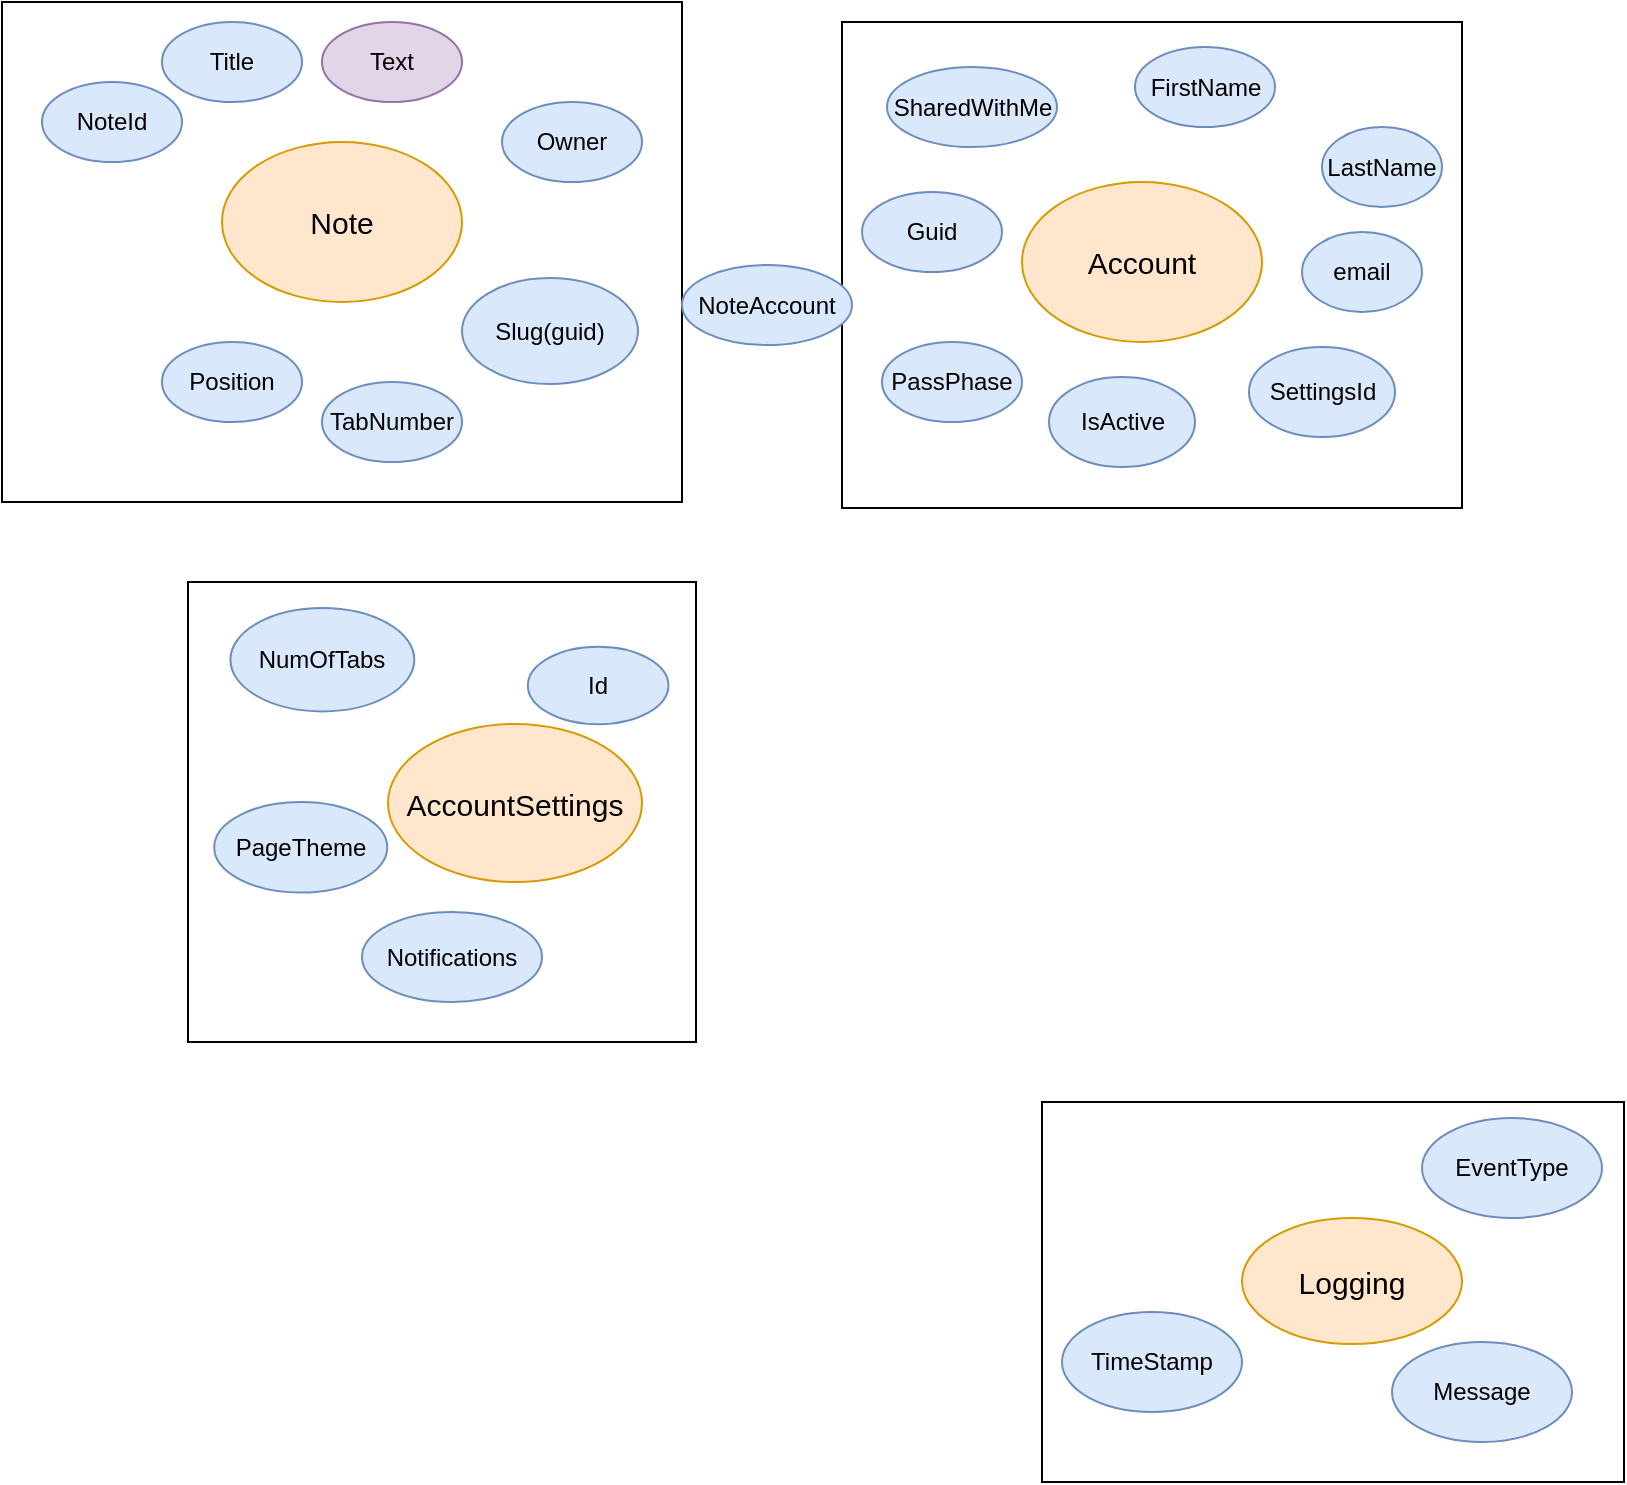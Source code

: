 <mxfile pages="2" version="11.2.5" type="device"><diagram id="gHVxr4t2TlYqkbI02VWm" name="DataModel"><mxGraphModel dx="1038" dy="609" grid="1" gridSize="10" guides="1" tooltips="1" connect="1" arrows="1" fold="1" page="1" pageScale="1" pageWidth="850" pageHeight="1100" math="0" shadow="0"><root><mxCell id="0"/><mxCell id="1" parent="0"/><mxCell id="ybDgd_O2IgA9LBgg9n3g-22" value="" style="rounded=0;whiteSpace=wrap;html=1;strokeWidth=1;fontSize=15;" parent="1" vertex="1"><mxGeometry x="103" y="300" width="254" height="230" as="geometry"/></mxCell><mxCell id="ybDgd_O2IgA9LBgg9n3g-15" value="" style="rounded=0;whiteSpace=wrap;html=1;strokeWidth=1;fontSize=15;" parent="1" vertex="1"><mxGeometry x="430" y="20" width="310" height="243" as="geometry"/></mxCell><mxCell id="ybDgd_O2IgA9LBgg9n3g-10" value="" style="rounded=0;whiteSpace=wrap;html=1;" parent="1" vertex="1"><mxGeometry x="10" y="10" width="340" height="250" as="geometry"/></mxCell><mxCell id="ybDgd_O2IgA9LBgg9n3g-2" value="NoteId" style="ellipse;whiteSpace=wrap;html=1;fillColor=#dae8fc;strokeColor=#6c8ebf;" parent="1" vertex="1"><mxGeometry x="30" y="50" width="70" height="40" as="geometry"/></mxCell><mxCell id="ybDgd_O2IgA9LBgg9n3g-4" value="Title" style="ellipse;whiteSpace=wrap;html=1;fillColor=#dae8fc;strokeColor=#6c8ebf;" parent="1" vertex="1"><mxGeometry x="90" y="20" width="70" height="40" as="geometry"/></mxCell><mxCell id="ybDgd_O2IgA9LBgg9n3g-5" value="Text" style="ellipse;whiteSpace=wrap;html=1;fillColor=#e1d5e7;strokeColor=#9673a6;" parent="1" vertex="1"><mxGeometry x="170" y="20" width="70" height="40" as="geometry"/></mxCell><mxCell id="ybDgd_O2IgA9LBgg9n3g-6" value="Owner" style="ellipse;whiteSpace=wrap;html=1;fillColor=#dae8fc;strokeColor=#6c8ebf;" parent="1" vertex="1"><mxGeometry x="260" y="60" width="70" height="40" as="geometry"/></mxCell><mxCell id="ybDgd_O2IgA9LBgg9n3g-11" value="SharedWithMe" style="ellipse;whiteSpace=wrap;html=1;fillColor=#dae8fc;strokeColor=#6c8ebf;" parent="1" vertex="1"><mxGeometry x="452.5" y="42.5" width="85" height="40" as="geometry"/></mxCell><mxCell id="ybDgd_O2IgA9LBgg9n3g-12" value="Slug(guid)" style="ellipse;whiteSpace=wrap;html=1;fillColor=#dae8fc;strokeColor=#6c8ebf;" parent="1" vertex="1"><mxGeometry x="240" y="148" width="88" height="53" as="geometry"/></mxCell><mxCell id="ybDgd_O2IgA9LBgg9n3g-13" value="TabNumber" style="ellipse;whiteSpace=wrap;html=1;fillColor=#dae8fc;strokeColor=#6c8ebf;" parent="1" vertex="1"><mxGeometry x="170" y="200" width="70" height="40" as="geometry"/></mxCell><mxCell id="ybDgd_O2IgA9LBgg9n3g-14" value="Position" style="ellipse;whiteSpace=wrap;html=1;fillColor=#dae8fc;strokeColor=#6c8ebf;" parent="1" vertex="1"><mxGeometry x="90" y="180" width="70" height="40" as="geometry"/></mxCell><mxCell id="ybDgd_O2IgA9LBgg9n3g-16" value="Account" style="ellipse;whiteSpace=wrap;html=1;strokeWidth=1;fontSize=15;fillColor=#ffe6cc;strokeColor=#d79b00;" parent="1" vertex="1"><mxGeometry x="520" y="100" width="120" height="80" as="geometry"/></mxCell><mxCell id="ybDgd_O2IgA9LBgg9n3g-17" value="FirstName" style="ellipse;whiteSpace=wrap;html=1;fillColor=#dae8fc;strokeColor=#6c8ebf;" parent="1" vertex="1"><mxGeometry x="576.5" y="32.5" width="70" height="40" as="geometry"/></mxCell><mxCell id="ybDgd_O2IgA9LBgg9n3g-18" value="LastName" style="ellipse;whiteSpace=wrap;html=1;fillColor=#dae8fc;strokeColor=#6c8ebf;" parent="1" vertex="1"><mxGeometry x="670" y="72.5" width="60" height="40" as="geometry"/></mxCell><mxCell id="ybDgd_O2IgA9LBgg9n3g-19" value="Guid" style="ellipse;whiteSpace=wrap;html=1;fillColor=#dae8fc;strokeColor=#6c8ebf;" parent="1" vertex="1"><mxGeometry x="440" y="105" width="70" height="40" as="geometry"/></mxCell><mxCell id="ybDgd_O2IgA9LBgg9n3g-20" value="PassPhase" style="ellipse;whiteSpace=wrap;html=1;fillColor=#dae8fc;strokeColor=#6c8ebf;" parent="1" vertex="1"><mxGeometry x="450" y="180" width="70" height="40" as="geometry"/></mxCell><mxCell id="ybDgd_O2IgA9LBgg9n3g-24" value="Note" style="ellipse;whiteSpace=wrap;html=1;strokeWidth=1;fontSize=15;fillColor=#ffe6cc;strokeColor=#d79b00;" parent="1" vertex="1"><mxGeometry x="120" y="80" width="120" height="80" as="geometry"/></mxCell><mxCell id="ybDgd_O2IgA9LBgg9n3g-31" value="SettingsId" style="ellipse;whiteSpace=wrap;html=1;strokeWidth=1;fontSize=12;fillColor=#dae8fc;strokeColor=#6c8ebf;" parent="1" vertex="1"><mxGeometry x="633.5" y="182.5" width="73" height="45" as="geometry"/></mxCell><mxCell id="ybDgd_O2IgA9LBgg9n3g-43" value="email" style="ellipse;whiteSpace=wrap;html=1;fillColor=#dae8fc;strokeColor=#6c8ebf;" parent="1" vertex="1"><mxGeometry x="660" y="125" width="60" height="40" as="geometry"/></mxCell><mxCell id="ybDgd_O2IgA9LBgg9n3g-44" value="" style="rounded=0;whiteSpace=wrap;html=1;strokeWidth=1;fontSize=12;" parent="1" vertex="1"><mxGeometry x="530" y="560" width="291" height="190" as="geometry"/></mxCell><mxCell id="ybDgd_O2IgA9LBgg9n3g-45" value="Logging" style="ellipse;whiteSpace=wrap;html=1;strokeWidth=1;fontSize=15;fillColor=#ffe6cc;strokeColor=#d79b00;" parent="1" vertex="1"><mxGeometry x="630" y="618" width="110" height="63" as="geometry"/></mxCell><mxCell id="ybDgd_O2IgA9LBgg9n3g-23" value="AccountSettings" style="ellipse;whiteSpace=wrap;html=1;strokeWidth=1;fontSize=15;fillColor=#ffe6cc;strokeColor=#d79b00;" parent="1" vertex="1"><mxGeometry x="203" y="371" width="127" height="79" as="geometry"/></mxCell><mxCell id="ybDgd_O2IgA9LBgg9n3g-25" value="NumOfTabs" style="ellipse;whiteSpace=wrap;html=1;strokeWidth=1;fontSize=12;fillColor=#dae8fc;strokeColor=#6c8ebf;" parent="1" vertex="1"><mxGeometry x="124.222" y="312.941" width="91.926" height="51.765" as="geometry"/></mxCell><mxCell id="ybDgd_O2IgA9LBgg9n3g-26" value="PageTheme" style="ellipse;whiteSpace=wrap;html=1;strokeWidth=1;fontSize=12;fillColor=#dae8fc;strokeColor=#6c8ebf;" parent="1" vertex="1"><mxGeometry x="116.111" y="410" width="86.519" height="45.294" as="geometry"/></mxCell><mxCell id="ybDgd_O2IgA9LBgg9n3g-37" value="Id" style="ellipse;whiteSpace=wrap;html=1;strokeWidth=1;fontSize=12;fillColor=#dae8fc;strokeColor=#6c8ebf;" parent="1" vertex="1"><mxGeometry x="272.926" y="332.353" width="70.296" height="38.824" as="geometry"/></mxCell><mxCell id="ybDgd_O2IgA9LBgg9n3g-46" value="Notifications" style="ellipse;whiteSpace=wrap;html=1;strokeWidth=1;fontSize=12;fillColor=#dae8fc;strokeColor=#6c8ebf;" parent="1" vertex="1"><mxGeometry x="190" y="465" width="90" height="45" as="geometry"/></mxCell><mxCell id="74xkxgUBGBo8DeJkRJZT-1" value="EventType" style="ellipse;whiteSpace=wrap;html=1;strokeWidth=1;fontSize=12;fillColor=#dae8fc;strokeColor=#6c8ebf;" vertex="1" parent="1"><mxGeometry x="720" y="568" width="90" height="50" as="geometry"/></mxCell><mxCell id="74xkxgUBGBo8DeJkRJZT-2" value="TimeStamp" style="ellipse;whiteSpace=wrap;html=1;strokeWidth=1;fontSize=12;fillColor=#dae8fc;strokeColor=#6c8ebf;" vertex="1" parent="1"><mxGeometry x="540" y="665" width="90" height="50" as="geometry"/></mxCell><mxCell id="74xkxgUBGBo8DeJkRJZT-3" value="Message" style="ellipse;whiteSpace=wrap;html=1;strokeWidth=1;fontSize=12;fillColor=#dae8fc;strokeColor=#6c8ebf;" vertex="1" parent="1"><mxGeometry x="705" y="680" width="90" height="50" as="geometry"/></mxCell><mxCell id="74xkxgUBGBo8DeJkRJZT-4" value="IsActive" style="ellipse;whiteSpace=wrap;html=1;strokeWidth=1;fontSize=12;fillColor=#dae8fc;strokeColor=#6c8ebf;" vertex="1" parent="1"><mxGeometry x="533.5" y="197.5" width="73" height="45" as="geometry"/></mxCell><mxCell id="eXOD39chODKBoHb3FHCx-1" value="NoteAccount" style="ellipse;whiteSpace=wrap;html=1;fillColor=#dae8fc;strokeColor=#6c8ebf;" vertex="1" parent="1"><mxGeometry x="350" y="141.5" width="85" height="40" as="geometry"/></mxCell></root></mxGraphModel></diagram><diagram id="3_rRLw41_H4FqgZBtkB2" name="API"><mxGraphModel dx="1038" dy="609" grid="1" gridSize="10" guides="1" tooltips="1" connect="1" arrows="1" fold="1" page="1" pageScale="1" pageWidth="850" pageHeight="1100" math="0" shadow="0"><root><mxCell id="8zbb_oiEjT4V0Jbj5fop-0"/><mxCell id="8zbb_oiEjT4V0Jbj5fop-1" parent="8zbb_oiEjT4V0Jbj5fop-0"/><mxCell id="8zbb_oiEjT4V0Jbj5fop-2" value="NotesController" style="swimlane;fontStyle=1;align=center;verticalAlign=top;childLayout=stackLayout;horizontal=1;startSize=26;horizontalStack=0;resizeParent=1;resizeParentMax=0;resizeLast=0;collapsible=1;marginBottom=0;fontSize=15;" vertex="1" parent="8zbb_oiEjT4V0Jbj5fop-1"><mxGeometry x="20" y="23" width="240" height="216" as="geometry"><mxRectangle x="10" y="23" width="140" height="26" as="alternateBounds"/></mxGeometry></mxCell><mxCell id="8zbb_oiEjT4V0Jbj5fop-3" value="+ GetNotes(UserGuid): List&lt;Note&gt;" style="text;strokeColor=none;fillColor=none;align=left;verticalAlign=top;spacingLeft=4;spacingRight=4;overflow=hidden;rotatable=0;points=[[0,0.5],[1,0.5]];portConstraint=eastwest;" vertex="1" parent="8zbb_oiEjT4V0Jbj5fop-2"><mxGeometry y="26" width="240" height="26" as="geometry"/></mxCell><mxCell id="8zbb_oiEjT4V0Jbj5fop-5" value="+ DeleteNote(NoteId): boolen" style="text;strokeColor=none;fillColor=none;align=left;verticalAlign=top;spacingLeft=4;spacingRight=4;overflow=hidden;rotatable=0;points=[[0,0.5],[1,0.5]];portConstraint=eastwest;fontSize=12;" vertex="1" parent="8zbb_oiEjT4V0Jbj5fop-2"><mxGeometry y="52" width="240" height="26" as="geometry"/></mxCell><mxCell id="8zbb_oiEjT4V0Jbj5fop-6" value="+ UndoDeletion(NoteId): Note" style="text;strokeColor=none;fillColor=none;align=left;verticalAlign=top;spacingLeft=4;spacingRight=4;overflow=hidden;rotatable=0;points=[[0,0.5],[1,0.5]];portConstraint=eastwest;fontSize=12;fontStyle=0" vertex="1" parent="8zbb_oiEjT4V0Jbj5fop-2"><mxGeometry y="78" width="240" height="26" as="geometry"/></mxCell><mxCell id="8zbb_oiEjT4V0Jbj5fop-7" value="+ CreateNote(Note): void" style="text;strokeColor=none;fillColor=none;align=left;verticalAlign=top;spacingLeft=4;spacingRight=4;overflow=hidden;rotatable=0;points=[[0,0.5],[1,0.5]];portConstraint=eastwest;fontSize=12;" vertex="1" parent="8zbb_oiEjT4V0Jbj5fop-2"><mxGeometry y="104" width="240" height="26" as="geometry"/></mxCell><mxCell id="8zbb_oiEjT4V0Jbj5fop-8" value="+ UpdateNote(Note): boolean" style="text;strokeColor=none;fillColor=none;align=left;verticalAlign=top;spacingLeft=4;spacingRight=4;overflow=hidden;rotatable=0;points=[[0,0.5],[1,0.5]];portConstraint=eastwest;fontSize=12;" vertex="1" parent="8zbb_oiEjT4V0Jbj5fop-2"><mxGeometry y="130" width="240" height="26" as="geometry"/></mxCell><mxCell id="8zbb_oiEjT4V0Jbj5fop-11" value="" style="line;strokeWidth=1;fillColor=none;align=left;verticalAlign=middle;spacingTop=-1;spacingLeft=3;spacingRight=3;rotatable=0;labelPosition=right;points=[];portConstraint=eastwest;fontSize=12;" vertex="1" parent="8zbb_oiEjT4V0Jbj5fop-2"><mxGeometry y="156" width="240" height="8" as="geometry"/></mxCell><mxCell id="8zbb_oiEjT4V0Jbj5fop-10" value="+ ShareNoteWith(User): boolean" style="text;strokeColor=none;fillColor=none;align=left;verticalAlign=top;spacingLeft=4;spacingRight=4;overflow=hidden;rotatable=0;points=[[0,0.5],[1,0.5]];portConstraint=eastwest;fontSize=12;" vertex="1" parent="8zbb_oiEjT4V0Jbj5fop-2"><mxGeometry y="164" width="240" height="26" as="geometry"/></mxCell><mxCell id="8zbb_oiEjT4V0Jbj5fop-9" value="+ GetShareableLink(Note): Link" style="text;strokeColor=none;fillColor=none;align=left;verticalAlign=top;spacingLeft=4;spacingRight=4;overflow=hidden;rotatable=0;points=[[0,0.5],[1,0.5]];portConstraint=eastwest;fontSize=12;" vertex="1" parent="8zbb_oiEjT4V0Jbj5fop-2"><mxGeometry y="190" width="240" height="26" as="geometry"/></mxCell></root></mxGraphModel></diagram></mxfile>